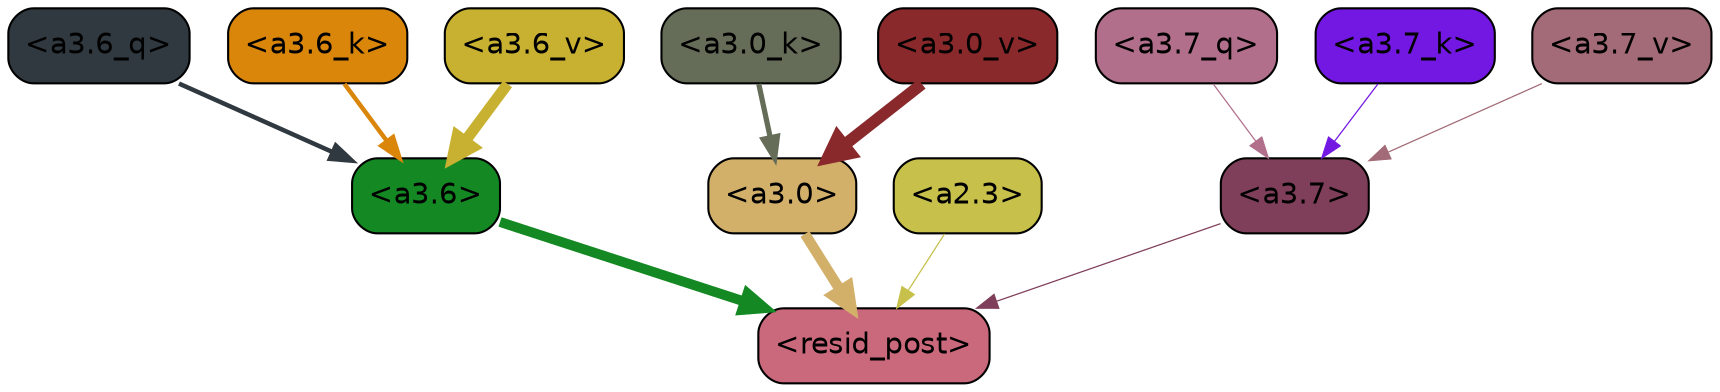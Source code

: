 strict digraph "" {
	graph [bgcolor=transparent,
		layout=dot,
		overlap=false,
		splines=true
	];
	"<a3.7>"	[color=black,
		fillcolor="#7f3f5a",
		fontname=Helvetica,
		shape=box,
		style="filled, rounded"];
	"<resid_post>"	[color=black,
		fillcolor="#cb697c",
		fontname=Helvetica,
		shape=box,
		style="filled, rounded"];
	"<a3.7>" -> "<resid_post>"	[color="#7f3f5a",
		penwidth=0.6];
	"<a3.6>"	[color=black,
		fillcolor="#148923",
		fontname=Helvetica,
		shape=box,
		style="filled, rounded"];
	"<a3.6>" -> "<resid_post>"	[color="#148923",
		penwidth=4.749041676521301];
	"<a3.0>"	[color=black,
		fillcolor="#d3b06a",
		fontname=Helvetica,
		shape=box,
		style="filled, rounded"];
	"<a3.0>" -> "<resid_post>"	[color="#d3b06a",
		penwidth=5.004215121269226];
	"<a2.3>"	[color=black,
		fillcolor="#c7c04b",
		fontname=Helvetica,
		shape=box,
		style="filled, rounded"];
	"<a2.3>" -> "<resid_post>"	[color="#c7c04b",
		penwidth=0.6];
	"<a3.7_q>"	[color=black,
		fillcolor="#b16f8c",
		fontname=Helvetica,
		shape=box,
		style="filled, rounded"];
	"<a3.7_q>" -> "<a3.7>"	[color="#b16f8c",
		penwidth=0.6];
	"<a3.6_q>"	[color=black,
		fillcolor="#30393f",
		fontname=Helvetica,
		shape=box,
		style="filled, rounded"];
	"<a3.6_q>" -> "<a3.6>"	[color="#30393f",
		penwidth=2.160832464694977];
	"<a3.7_k>"	[color=black,
		fillcolor="#7318e3",
		fontname=Helvetica,
		shape=box,
		style="filled, rounded"];
	"<a3.7_k>" -> "<a3.7>"	[color="#7318e3",
		penwidth=0.6];
	"<a3.6_k>"	[color=black,
		fillcolor="#da860b",
		fontname=Helvetica,
		shape=box,
		style="filled, rounded"];
	"<a3.6_k>" -> "<a3.6>"	[color="#da860b",
		penwidth=2.13908451795578];
	"<a3.0_k>"	[color=black,
		fillcolor="#656d58",
		fontname=Helvetica,
		shape=box,
		style="filled, rounded"];
	"<a3.0_k>" -> "<a3.0>"	[color="#656d58",
		penwidth=2.520303964614868];
	"<a3.7_v>"	[color=black,
		fillcolor="#a26b77",
		fontname=Helvetica,
		shape=box,
		style="filled, rounded"];
	"<a3.7_v>" -> "<a3.7>"	[color="#a26b77",
		penwidth=0.6];
	"<a3.6_v>"	[color=black,
		fillcolor="#c8b130",
		fontname=Helvetica,
		shape=box,
		style="filled, rounded"];
	"<a3.6_v>" -> "<a3.6>"	[color="#c8b130",
		penwidth=5.297133803367615];
	"<a3.0_v>"	[color=black,
		fillcolor="#89292b",
		fontname=Helvetica,
		shape=box,
		style="filled, rounded"];
	"<a3.0_v>" -> "<a3.0>"	[color="#89292b",
		penwidth=5.680712580680847];
}
